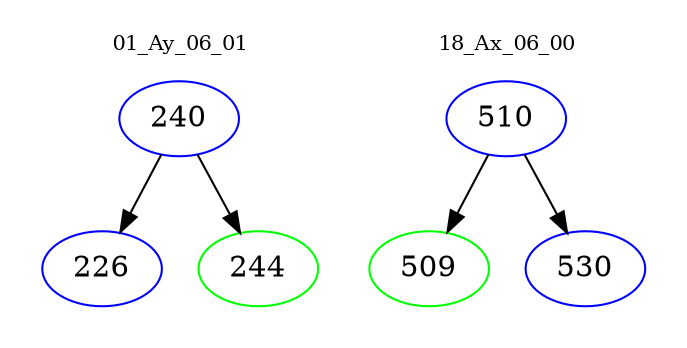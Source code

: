 digraph{
subgraph cluster_0 {
color = white
label = "01_Ay_06_01";
fontsize=10;
T0_240 [label="240", color="blue"]
T0_240 -> T0_226 [color="black"]
T0_226 [label="226", color="blue"]
T0_240 -> T0_244 [color="black"]
T0_244 [label="244", color="green"]
}
subgraph cluster_1 {
color = white
label = "18_Ax_06_00";
fontsize=10;
T1_510 [label="510", color="blue"]
T1_510 -> T1_509 [color="black"]
T1_509 [label="509", color="green"]
T1_510 -> T1_530 [color="black"]
T1_530 [label="530", color="blue"]
}
}
